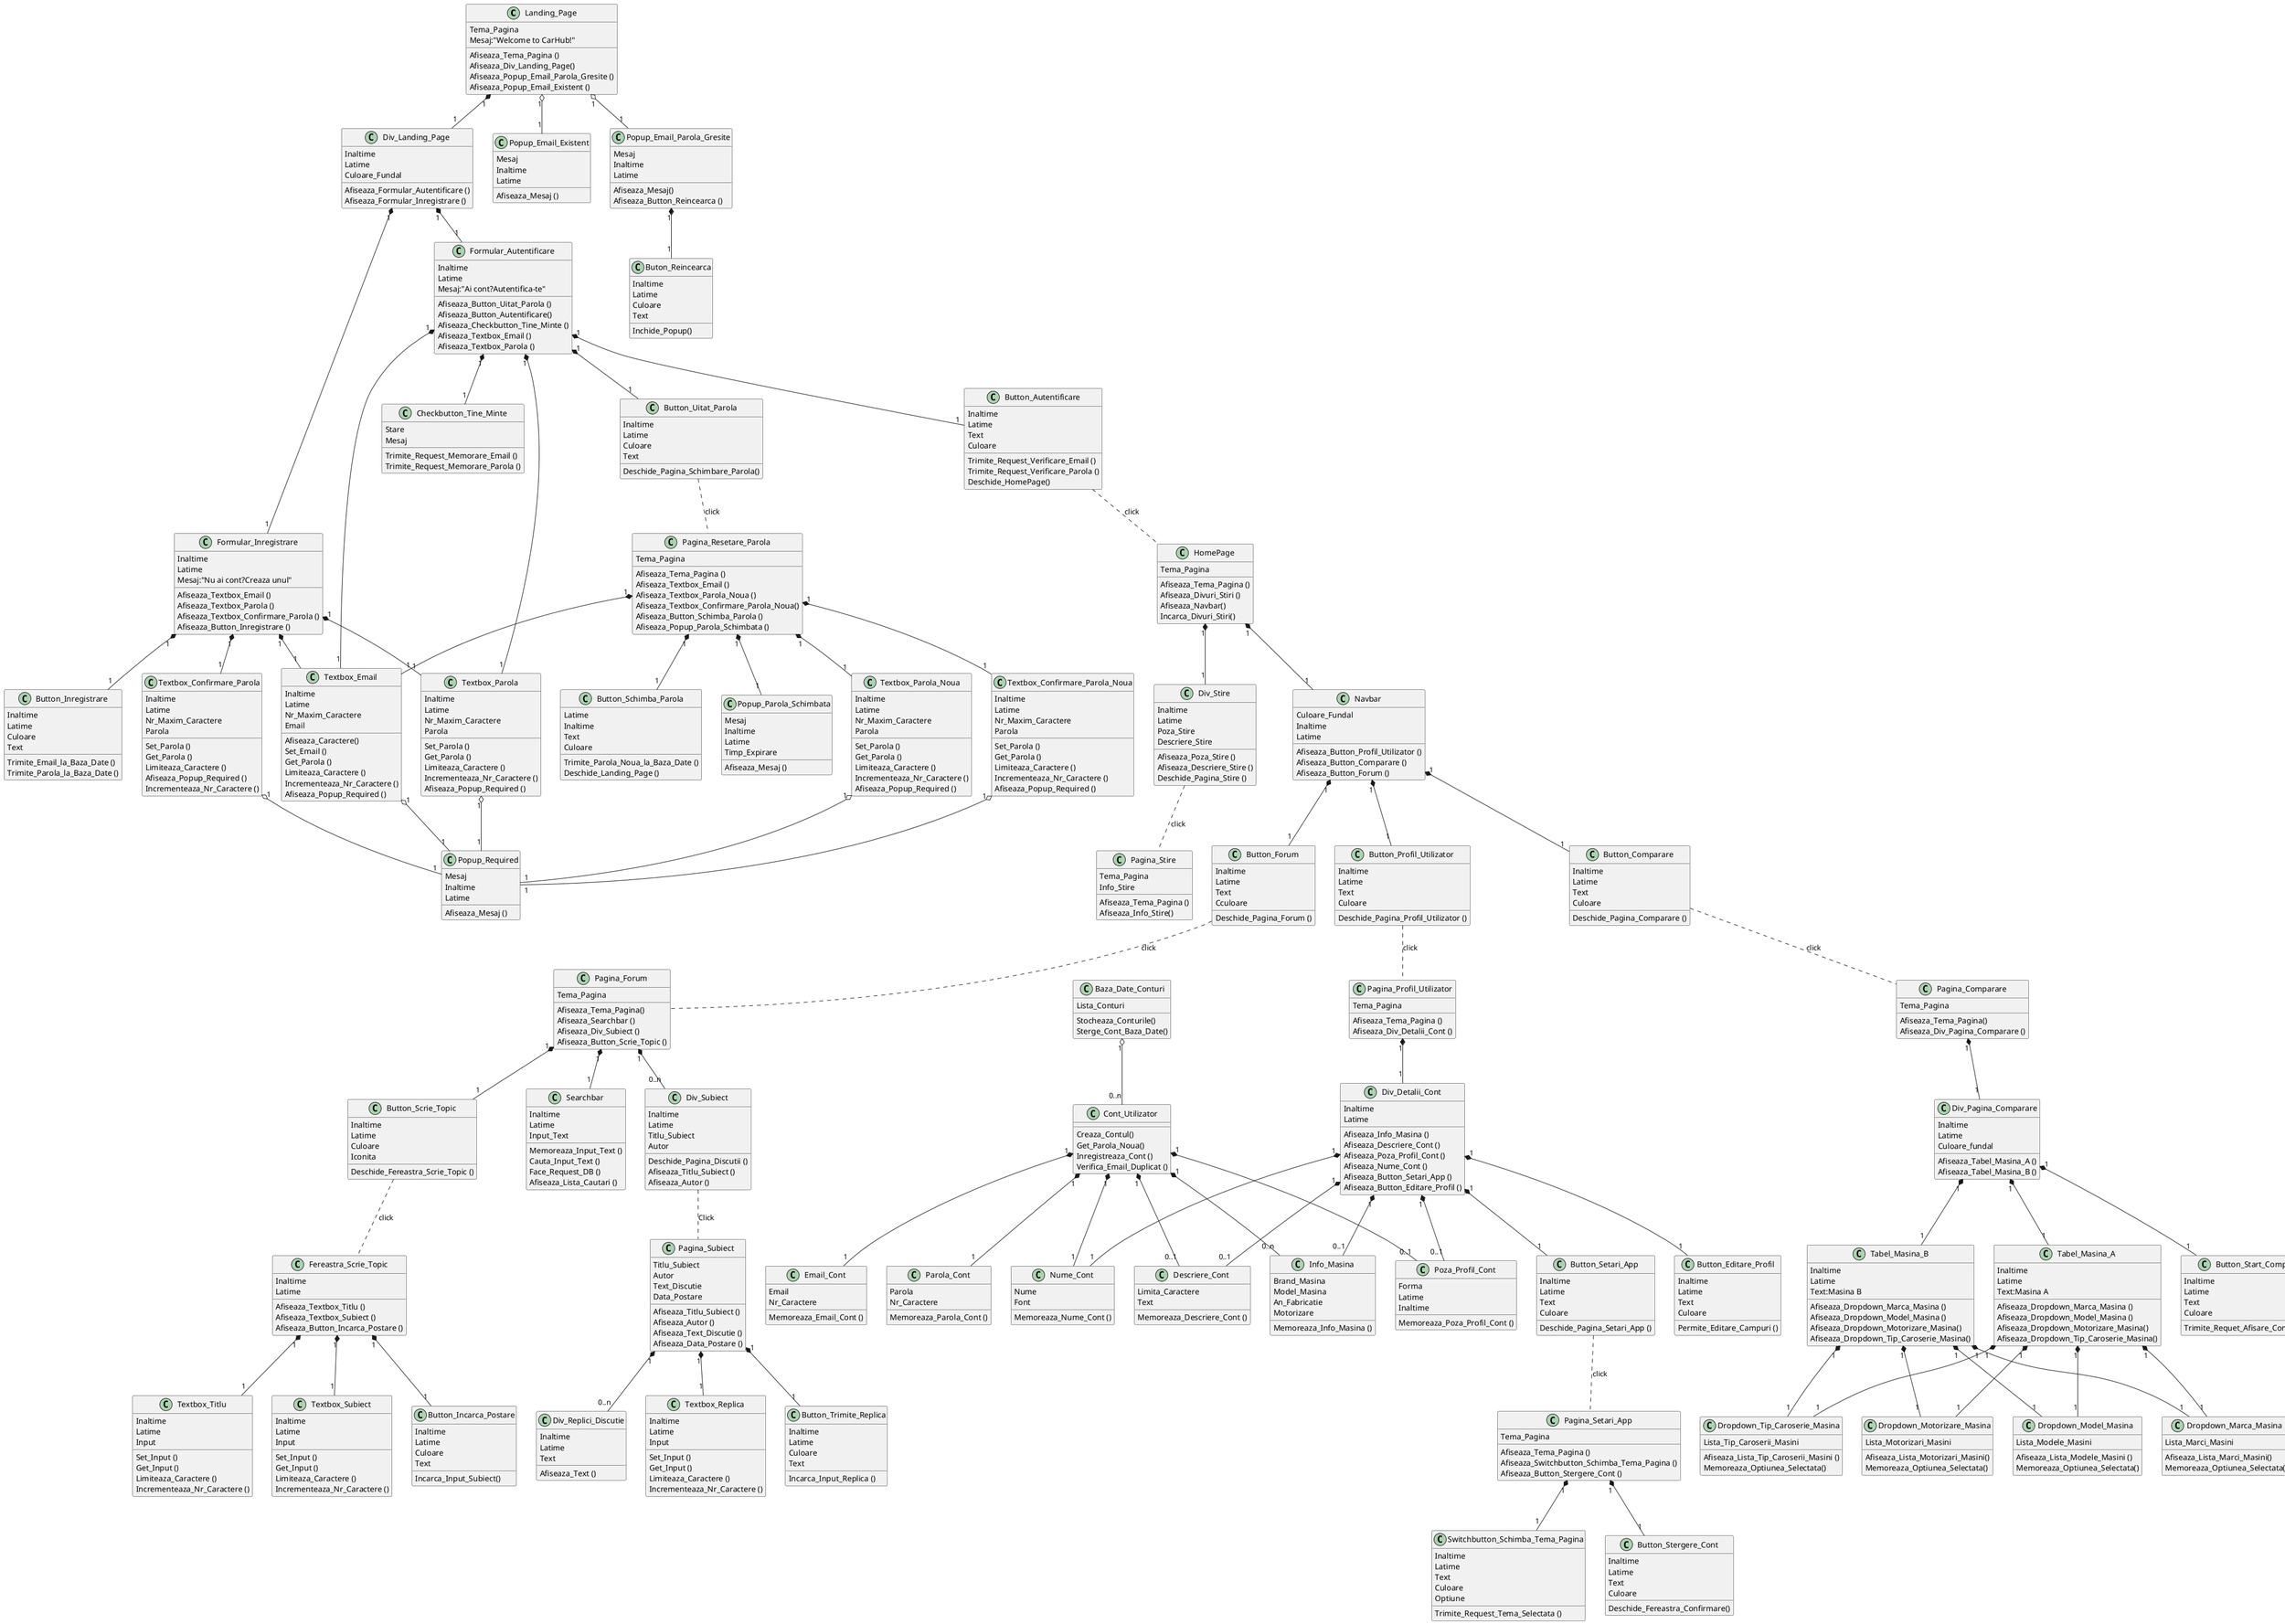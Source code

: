 @startuml
'https://plantuml.com/class-diagram
class Landing_Page{
Tema_Pagina
Mesaj:"Welcome to CarHub!"
Afiseaza_Tema_Pagina ()
Afiseaza_Div_Landing_Page()
Afiseaza_Popup_Email_Parola_Gresite ()
Afiseaza_Popup_Email_Existent ()
}

class Div_Landing_Page {
Inaltime
Latime
Culoare_Fundal
Afiseaza_Formular_Autentificare ()
Afiseaza_Formular_Inregistrare ()
}

class Formular_Autentificare{
Inaltime
Latime
Mesaj:"Ai cont?Autentifica-te"
Afiseaza_Button_Uitat_Parola ()
Afiseaza_Button_Autentificare()
Afiseaza_Checkbutton_Tine_Minte ()
Afiseaza_Textbox_Email ()
Afiseaza_Textbox_Parola ()
}

class Textbox_Email{
Inaltime
Latime
Nr_Maxim_Caractere
Email
Afiseaza_Caractere()
Set_Email ()
Get_Parola ()
Limiteaza_Caractere ()
Incrementeaza_Nr_Caractere ()
Afiseaza_Popup_Required ()
}

class Textbox_Parola{
Inaltime
Latime
Nr_Maxim_Caractere
Parola
Set_Parola ()
Get_Parola ()
Limiteaza_Caractere ()
Incrementeaza_Nr_Caractere ()
Afiseaza_Popup_Required ()
}

class Checkbutton_Tine_Minte{
Stare
Mesaj
Trimite_Request_Memorare_Email ()
Trimite_Request_Memorare_Parola ()
}

class Button_Autentificare{
Inaltime
Latime
Text
Culoare
Trimite_Request_Verificare_Email ()
Trimite_Request_Verificare_Parola ()
Deschide_HomePage()
}

class Button_Uitat_Parola{
Inaltime
Latime
Culoare
Text
Deschide_Pagina_Schimbare_Parola()
}

class Pagina_Resetare_Parola {
Tema_Pagina
Afiseaza_Tema_Pagina ()
Afiseaza_Textbox_Email ()
Afiseaza_Textbox_Parola_Noua ()
Afiseaza_Textbox_Confirmare_Parola_Noua()
Afiseaza_Button_Schimba_Parola ()
Afiseaza_Popup_Parola_Schimbata ()
}

class Textbox_Parola_Noua {
Inaltime
Latime
Nr_Maxim_Caractere
Parola
Set_Parola ()
Get_Parola ()
Limiteaza_Caractere ()
Incrementeaza_Nr_Caractere ()
Afiseaza_Popup_Required ()
}

class Textbox_Confirmare_Parola_Noua {
Inaltime
Latime
Nr_Maxim_Caractere
Parola
Set_Parola ()
Get_Parola ()
Limiteaza_Caractere ()
Incrementeaza_Nr_Caractere ()
Afiseaza_Popup_Required ()
}

class Button_Schimba_Parola {
Latime
Inaltime
Text
Culoare
Trimite_Parola_Noua_la_Baza_Date ()
Deschide_Landing_Page ()
}

class Popup_Parola_Schimbata {
Mesaj
Inaltime
Latime
Timp_Expirare
Afiseaza_Mesaj ()
}

class Popup_Required {
Mesaj
Inaltime
Latime
Afiseaza_Mesaj ()
}

class Popup_Email_Existent {
Mesaj
Inaltime
Latime
Afiseaza_Mesaj ()
}

class Cont_Utilizator{
Creaza_Contul()
Get_Parola_Noua()
Inregistreaza_Cont ()
Verifica_Email_Duplicat ()
}

class Email_Cont {
Email
Nr_Caractere
Memoreaza_Email_Cont ()
}

class Parola_Cont {
Parola
Nr_Caractere
Memoreaza_Parola_Cont ()
}

class Formular_Inregistrare{
Inaltime
Latime
Mesaj:"Nu ai cont?Creaza unul"
Afiseaza_Textbox_Email ()
Afiseaza_Textbox_Parola ()
Afiseaza_Textbox_Confirmare_Parola ()
Afiseaza_Button_Inregistrare ()
}

class Textbox_Confirmare_Parola {
Inaltime
Latime
Nr_Maxim_Caractere
Parola
Set_Parola ()
Get_Parola ()
Limiteaza_Caractere ()
Afiseaza_Popup_Required ()
Incrementeaza_Nr_Caractere ()
}

class Button_Inregistrare{
Inaltime
Latime
Culoare
Text
Trimite_Email_la_Baza_Date ()
Trimite_Parola_la_Baza_Date ()
}

class Baza_Date_Conturi{
Lista_Conturi
Stocheaza_Conturile()
Sterge_Cont_Baza_Date()

}

class Popup_Email_Parola_Gresite{
Mesaj
Inaltime
Latime
Afiseaza_Mesaj()
Afiseaza_Button_Reincearca ()
}

class Buton_Reincearca{
Inaltime
Latime
Culoare
Text
Inchide_Popup()
}

class HomePage{
Tema_Pagina
Afiseaza_Tema_Pagina ()
Afiseaza_Divuri_Stiri ()
Afiseaza_Navbar()
Incarca_Divuri_Stiri()
}

class Navbar {
Culoare_Fundal
Inaltime
Latime
Afiseaza_Button_Profil_Utilizator ()
Afiseaza_Button_Comparare ()
Afiseaza_Button_Forum ()
}

class Div_Stire{
Inaltime
Latime
Poza_Stire
Descriere_Stire
Afiseaza_Poza_Stire ()
Afiseaza_Descriere_Stire ()
Deschide_Pagina_Stire ()
}

class Pagina_Stire {
Tema_Pagina
Info_Stire
Afiseaza_Tema_Pagina ()
Afiseaza_Info_Stire()
}

class Button_Profil_Utilizator {
Inaltime
Latime
Text
Culoare
Deschide_Pagina_Profil_Utilizator ()
}

class Pagina_Profil_Utilizator {
Tema_Pagina
Afiseaza_Tema_Pagina ()
Afiseaza_Div_Detalii_Cont ()
}

class Button_Comparare {
Inaltime
Latime
Text
Culoare
Deschide_Pagina_Comparare ()
}

class Pagina_Comparare {
Tema_Pagina
Afiseaza_Tema_Pagina()
Afiseaza_Div_Pagina_Comparare ()
}

class Button_Forum {
Inaltime
Latime
Text
Cculoare
Deschide_Pagina_Forum ()
}

class Pagina_Forum {
Tema_Pagina
Afiseaza_Tema_Pagina()
Afiseaza_Searchbar ()
Afiseaza_Div_Subiect ()
Afiseaza_Button_Scrie_Topic ()
}

class Poza_Profil_Cont{
Forma
Latime
Inaltime
Memoreaza_Poza_Profil_Cont ()
}

class Nume_Cont {
Nume
Font
Memoreaza_Nume_Cont ()
}

class Info_Masina {
Brand_Masina
Model_Masina
An_Fabricatie
Motorizare
Memoreaza_Info_Masina ()
}

class Descriere_Cont {
Limita_Caractere
Text
Memoreaza_Descriere_Cont ()
}

class Button_Editare_Profil {
Inaltime
Latime
Text
Culoare
Permite_Editare_Campuri ()
}

class Button_Setari_App {
Inaltime
Latime
Text
Culoare
Deschide_Pagina_Setari_App ()
}

class Pagina_Setari_App {
Tema_Pagina
Afiseaza_Tema_Pagina ()
Afiseaza_Switchbutton_Schimba_Tema_Pagina ()
Afiseaza_Button_Stergere_Cont ()
}

class Div_Detalii_Cont {
Inaltime
Latime
Afiseaza_Info_Masina ()
Afiseaza_Descriere_Cont ()
Afiseaza_Poza_Profil_Cont ()
Afiseaza_Nume_Cont ()
Afiseaza_Button_Setari_App ()
Afiseaza_Button_Editare_Profil ()
}

class Switchbutton_Schimba_Tema_Pagina {
Inaltime
Latime
Text
Culoare
Optiune
Trimite_Request_Tema_Selectata ()
}

class Button_Stergere_Cont {
Inaltime
Latime
Text
Culoare
Deschide_Fereastra_Confirmare()
}

class Div_Pagina_Comparare {
Inaltime
Latime
Culoare_fundal
Afiseaza_Tabel_Masina_A ()
Afiseaza_Tabel_Masina_B ()
}

class Tabel_Masina_A{
Inaltime
Latime
Text:Masina A
Afiseaza_Dropdown_Marca_Masina ()
Afiseaza_Dropdown_Model_Masina ()
Afiseaza_Dropdown_Motorizare_Masina()
Afiseaza_Dropdown_Tip_Caroserie_Masina()
}

class Tabel_Masina_B {
Inaltime
Latime
Text:Masina B
Afiseaza_Dropdown_Marca_Masina ()
Afiseaza_Dropdown_Model_Masina ()
Afiseaza_Dropdown_Motorizare_Masina()
Afiseaza_Dropdown_Tip_Caroserie_Masina()
}

class Button_Start_Comparare {
Inaltime
Latime
Text
Culoare
Trimite_Requet_Afisare_Comparare ()
}

class Dropdown_Marca_Masina {
Lista_Marci_Masini
Afiseaza_Lista_Marci_Masini()
Memoreaza_Optiunea_Selectata()
}

class Dropdown_Model_Masina {
Lista_Modele_Masini
Afiseaza_Lista_Modele_Masini ()
Memoreaza_Optiunea_Selectata()
}

class Dropdown_Tip_Caroserie_Masina {
Lista_Tip_Caroserii_Masini
Afiseaza_Lista_Tip_Caroserii_Masini ()
Memoreaza_Optiunea_Selectata()
}

class Dropdown_Motorizare_Masina {
Lista_Motorizari_Masini
Afiseaza_Lista_Motorizari_Masini()
Memoreaza_Optiunea_Selectata()
}

class Div_Subiect {
Inaltime
Latime
Titlu_Subiect
Autor
Deschide_Pagina_Discutii ()
Afiseaza_Titlu_Subiect ()
Afiseaza_Autor ()
}

class Searchbar{
Inaltime
Latime
Input_Text
Memoreaza_Input_Text ()
Cauta_Input_Text ()
Face_Request_DB ()
Afiseaza_Lista_Cautari ()
}

class Button_Scrie_Topic {
Inaltime
Latime
Culoare
Iconita
Deschide_Fereastra_Scrie_Topic ()
}

class Pagina_Subiect {
Titlu_Subiect
Autor
Text_Discutie
Data_Postare
Afiseaza_Titlu_Subiect ()
Afiseaza_Autor ()
Afiseaza_Text_Discutie ()
Afiseaza_Data_Postare ()
}

class Div_Replici_Discutie {
Inaltime
Latime
Text
Afiseaza_Text ()
}

class Textbox_Replica {
Inaltime
Latime
Input
Set_Input ()
Get_Input ()
Limiteaza_Caractere ()
Incrementeaza_Nr_Caractere ()
}

class Button_Trimite_Replica {
Inaltime
Latime
Culoare
Text
Incarca_Input_Replica ()
}

class Fereastra_Scrie_Topic {
Inaltime
Latime
Afiseaza_Textbox_Titlu ()
Afiseaza_Textbox_Subiect ()
Afiseaza_Button_Incarca_Postare ()
}

class Textbox_Titlu {
Inaltime
Latime
Input
Set_Input ()
Get_Input ()
Limiteaza_Caractere ()
Incrementeaza_Nr_Caractere ()
}

class Textbox_Subiect {
Inaltime
Latime
Input
Set_Input ()
Get_Input ()
Limiteaza_Caractere ()
Incrementeaza_Nr_Caractere ()
}

class Button_Incarca_Postare {
Inaltime
Latime
Culoare
Text
Incarca_Input_Subiect()
}

Landing_Page "1" *-- "1" Div_Landing_Page
Landing_Page "1" o-- "1" Popup_Email_Parola_Gresite
Landing_Page "1" o-- "1" Popup_Email_Existent
Div_Landing_Page "1" *-- "1" Formular_Autentificare
Div_Landing_Page "1" *-- "1" Formular_Inregistrare
Formular_Autentificare "1" *-- "1" Textbox_Email
Formular_Autentificare "1" *-- "1" Textbox_Parola
Formular_Autentificare "1" *-- "1" Checkbutton_Tine_Minte
Formular_Autentificare "1" *-- "1" Button_Uitat_Parola
Formular_Autentificare "1" *-- "1" Button_Autentificare
Button_Uitat_Parola .. Pagina_Resetare_Parola:click
Button_Autentificare .. HomePage:click
Formular_Inregistrare "1" *-- "1" Textbox_Email
Formular_Inregistrare "1" *-- "1" Textbox_Parola
Formular_Inregistrare "1" *-- "1" Textbox_Confirmare_Parola
Formular_Inregistrare "1" *-- "1" Button_Inregistrare
Textbox_Confirmare_Parola "1" o-- "1" Popup_Required
Textbox_Parola  "1" o-- "1" Popup_Required
Textbox_Email  "1" o-- "1" Popup_Required
Textbox_Parola_Noua  "1" o-- "1" Popup_Required
Textbox_Confirmare_Parola_Noua  "1" o-- "1" Popup_Required
Pagina_Resetare_Parola "1" *-- "1" Popup_Parola_Schimbata
Baza_Date_Conturi "1" o-- "0..n" Cont_Utilizator
Cont_Utilizator "1" *-- "1" Email_Cont
Cont_Utilizator "1" *-- "1" Parola_Cont
Cont_Utilizator "1" *-- "1" Nume_Cont
Cont_Utilizator "1" *-- "0..n" Info_Masina
Cont_Utilizator "1" *-- "0..1" Descriere_Cont
Cont_Utilizator "1" *-- "0..1" Poza_Profil_Cont
Popup_Email_Parola_Gresite "1" *-- "1" Buton_Reincearca
HomePage "1" *-- "1" Navbar
HomePage "1" *-- "1" Div_Stire
Div_Stire .. Pagina_Stire:click
Navbar "1" *-- "1" Button_Profil_Utilizator
Navbar "1" *-- "1" Button_Comparare
Navbar "1" *-- "1" Button_Forum
Button_Profil_Utilizator .. Pagina_Profil_Utilizator:click
Button_Comparare .. Pagina_Comparare:click
Button_Forum .. Pagina_Forum:click
Pagina_Profil_Utilizator "1" *-- "1" Div_Detalii_Cont
Div_Detalii_Cont "1" *-- "1" Button_Editare_Profil
Div_Detalii_Cont "1" *-- "1" Button_Setari_App
Div_Detalii_Cont "1" *-- "0..1" Poza_Profil_Cont
Div_Detalii_Cont "1" *-- "1" Nume_Cont
Div_Detalii_Cont "1" *-- "0..1" Info_Masina
Div_Detalii_Cont "1" *-- "0..1" Descriere_Cont
Button_Setari_App .. Pagina_Setari_App:click
Pagina_Setari_App "1" *-- "1" Switchbutton_Schimba_Tema_Pagina
Pagina_Setari_App "1" *-- "1" Button_Stergere_Cont
Pagina_Comparare "1" *-- "1" Div_Pagina_Comparare
Div_Pagina_Comparare "1" *-- "1" Tabel_Masina_A
Div_Pagina_Comparare "1" *-- "1" Tabel_Masina_B
Div_Pagina_Comparare "1" *-- "1" Button_Start_Comparare
Tabel_Masina_A "1" *-- "1" Dropdown_Marca_Masina
Tabel_Masina_A "1" *-- "1" Dropdown_Model_Masina
Tabel_Masina_A "1" *-- "1" Dropdown_Motorizare_Masina
Tabel_Masina_A "1" *-- "1" Dropdown_Tip_Caroserie_Masina
Tabel_Masina_B "1" *-- "1" Dropdown_Marca_Masina
Tabel_Masina_B "1" *-- "1" Dropdown_Model_Masina
Tabel_Masina_B "1" *-- "1" Dropdown_Motorizare_Masina
Tabel_Masina_B "1" *-- "1" Dropdown_Tip_Caroserie_Masina
Pagina_Forum "1" *-- "0..n" Div_Subiect
Pagina_Forum "1" *-- "1" Searchbar
Pagina_Forum "1" *-- "1" Button_Scrie_Topic
Div_Subiect .. Pagina_Subiect:Click
Pagina_Subiect "1" *-- "0..n" Div_Replici_Discutie
Pagina_Subiect "1" *-- "1" Textbox_Replica
Pagina_Subiect "1" *-- "1" Button_Trimite_Replica
Button_Scrie_Topic .. Fereastra_Scrie_Topic:click
Fereastra_Scrie_Topic "1" *-- "1" Textbox_Titlu
Fereastra_Scrie_Topic "1" *-- "1" Textbox_Subiect
Fereastra_Scrie_Topic "1" *-- "1" Button_Incarca_Postare
Pagina_Resetare_Parola "1" *-- "1" Textbox_Email
Pagina_Resetare_Parola "1" *-- "1" Textbox_Parola_Noua
Pagina_Resetare_Parola "1" *-- "1" Textbox_Confirmare_Parola_Noua
Pagina_Resetare_Parola "1" *-- "1" Button_Schimba_Parola

@enduml